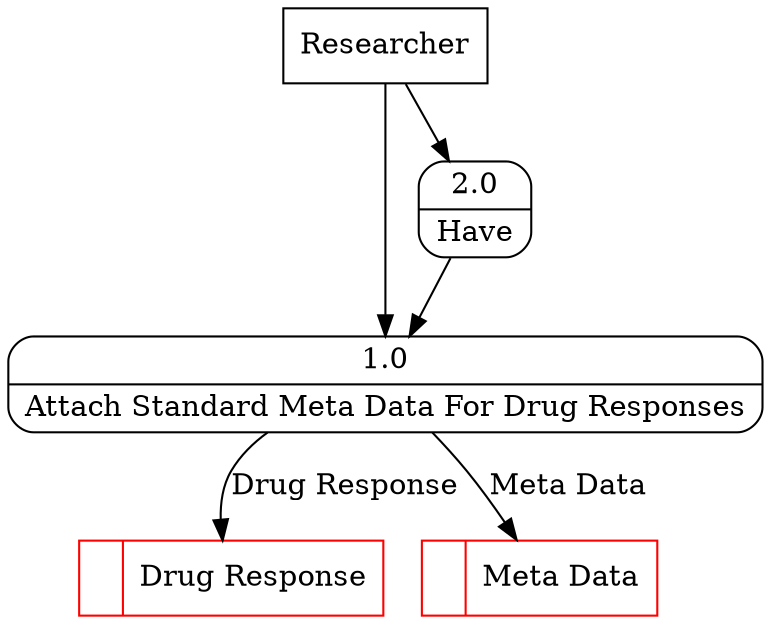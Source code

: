 digraph dfd2{ 
node[shape=record]
200 [label="<f0>  |<f1> Drug Response " color=red];
201 [label="<f0>  |<f1> Meta Data " color=red];
202 [label="Researcher" shape=box];
203 [label="{<f0> 1.0|<f1> Attach Standard Meta Data For Drug Responses }" shape=Mrecord];
204 [label="{<f0> 2.0|<f1> Have }" shape=Mrecord];
202 -> 203
202 -> 204
203 -> 201 [label="Meta Data"]
203 -> 200 [label="Drug Response"]
204 -> 203
}